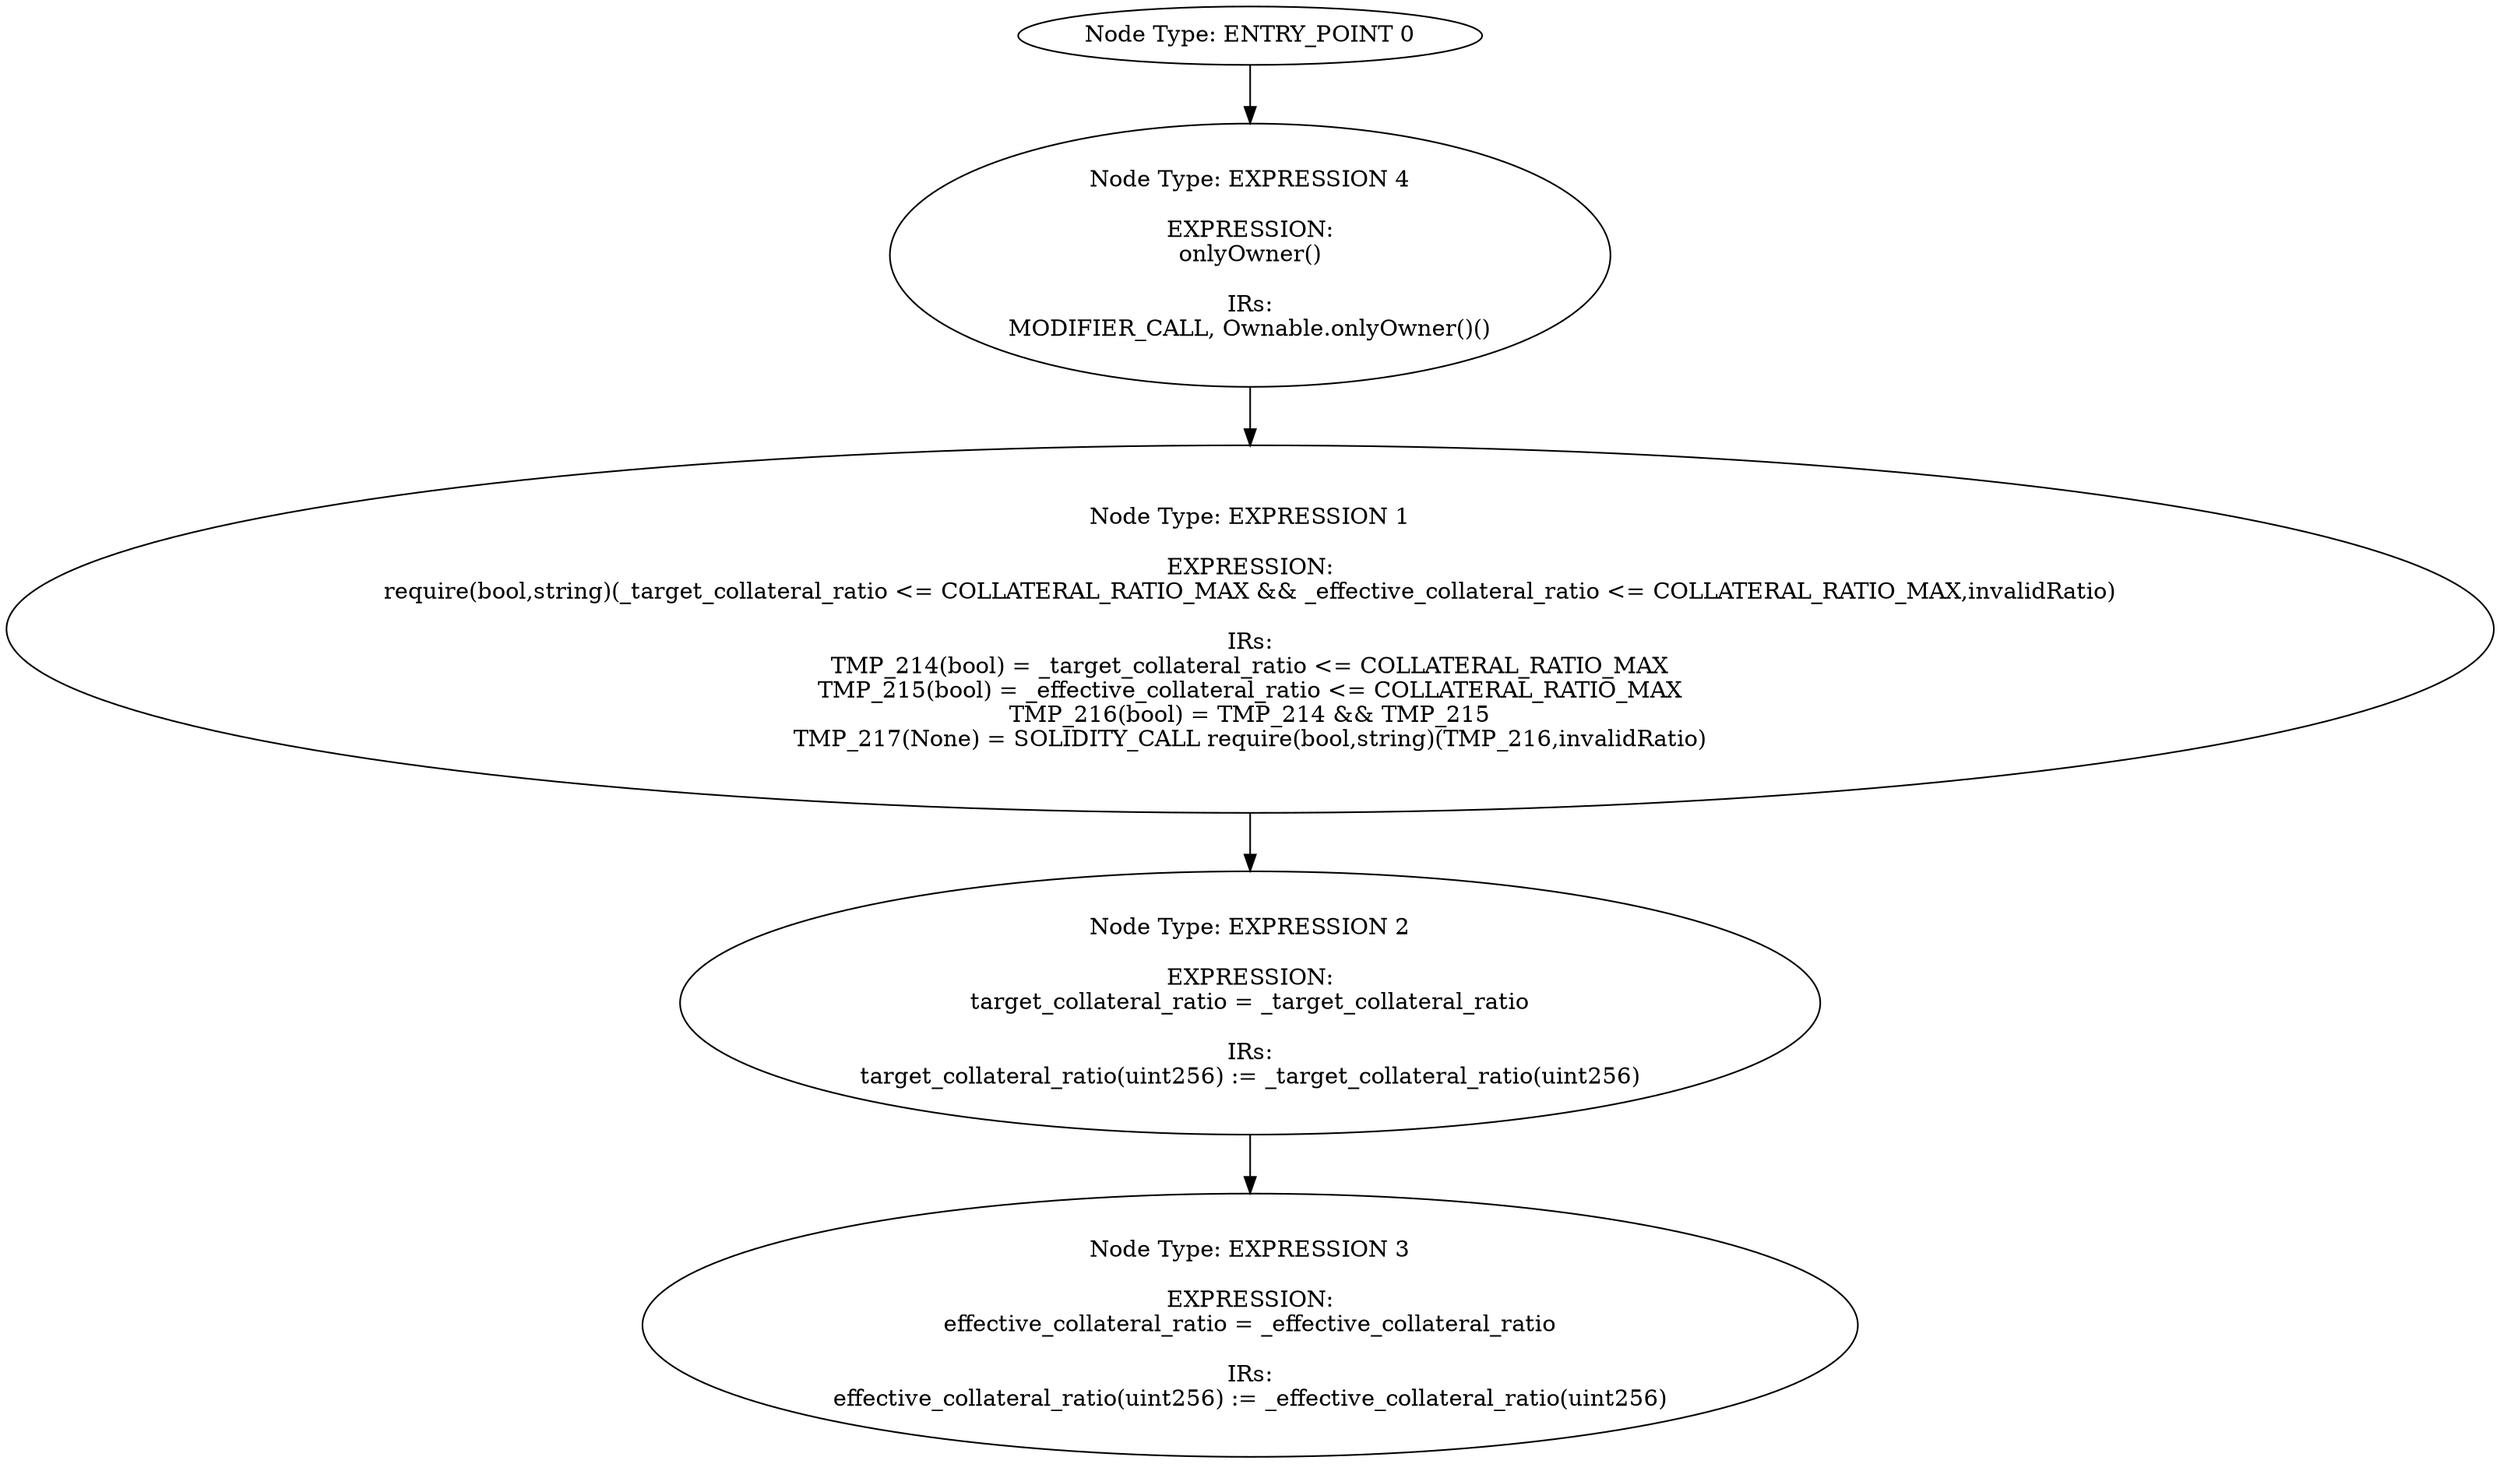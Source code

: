 digraph{
0[label="Node Type: ENTRY_POINT 0
"];
0->4;
1[label="Node Type: EXPRESSION 1

EXPRESSION:
require(bool,string)(_target_collateral_ratio <= COLLATERAL_RATIO_MAX && _effective_collateral_ratio <= COLLATERAL_RATIO_MAX,invalidRatio)

IRs:
TMP_214(bool) = _target_collateral_ratio <= COLLATERAL_RATIO_MAX
TMP_215(bool) = _effective_collateral_ratio <= COLLATERAL_RATIO_MAX
TMP_216(bool) = TMP_214 && TMP_215
TMP_217(None) = SOLIDITY_CALL require(bool,string)(TMP_216,invalidRatio)"];
1->2;
2[label="Node Type: EXPRESSION 2

EXPRESSION:
target_collateral_ratio = _target_collateral_ratio

IRs:
target_collateral_ratio(uint256) := _target_collateral_ratio(uint256)"];
2->3;
3[label="Node Type: EXPRESSION 3

EXPRESSION:
effective_collateral_ratio = _effective_collateral_ratio

IRs:
effective_collateral_ratio(uint256) := _effective_collateral_ratio(uint256)"];
4[label="Node Type: EXPRESSION 4

EXPRESSION:
onlyOwner()

IRs:
MODIFIER_CALL, Ownable.onlyOwner()()"];
4->1;
}
